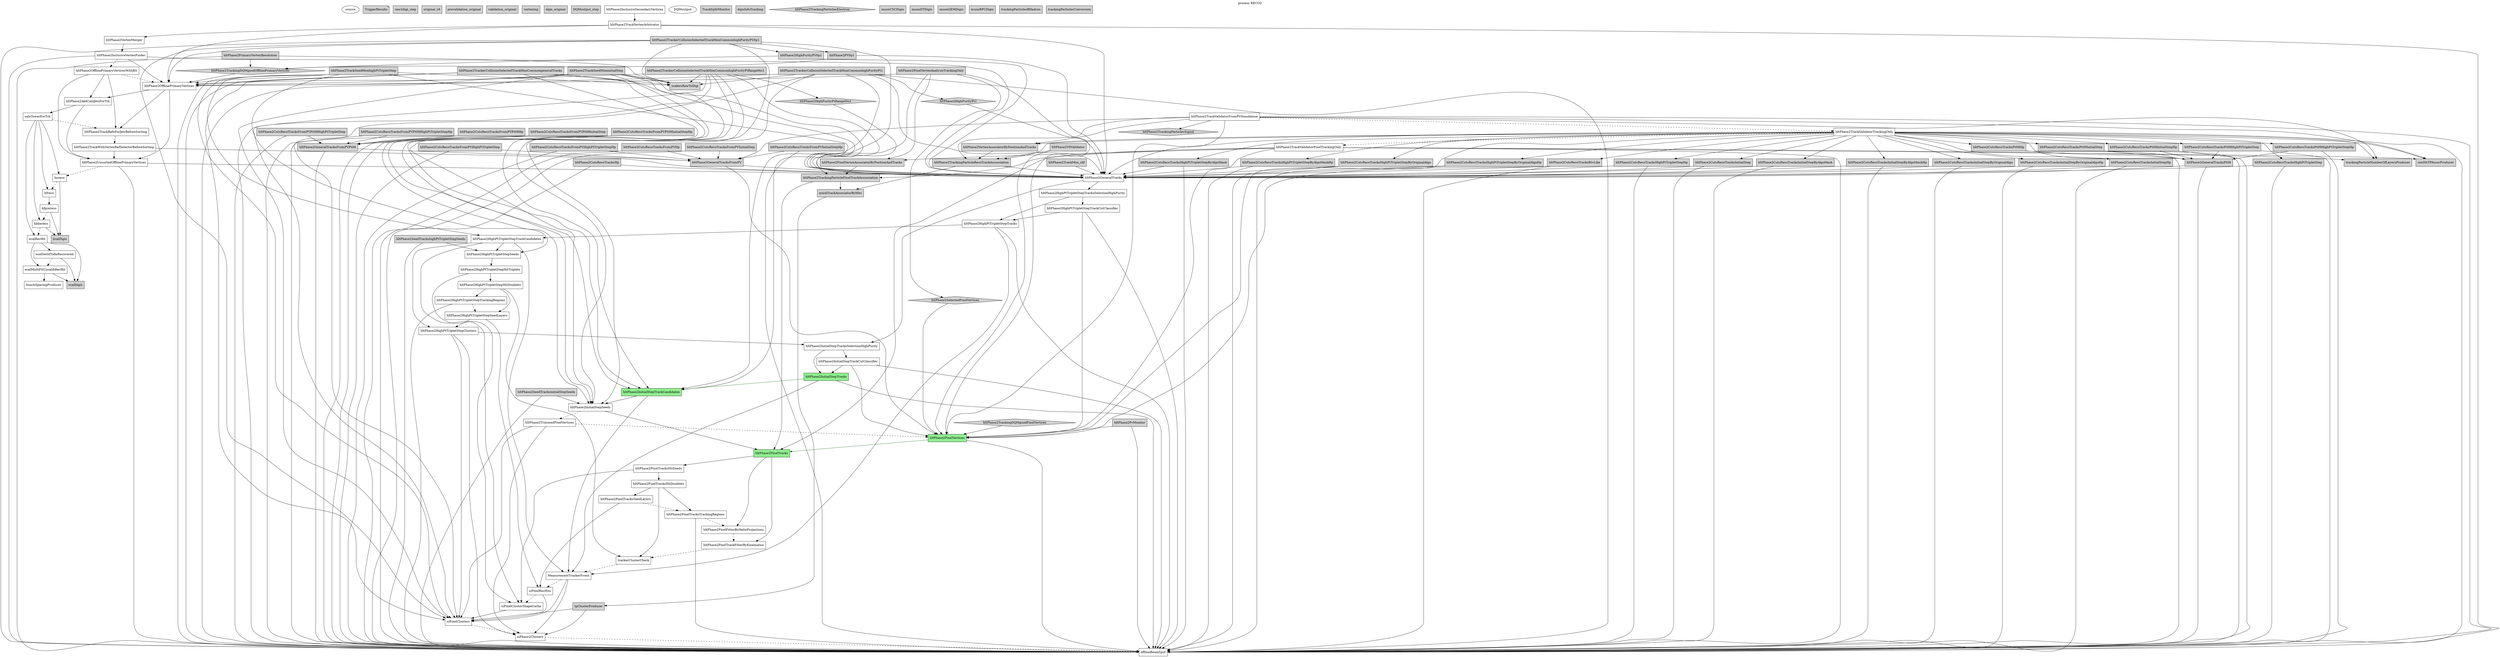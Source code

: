 digraph RECO2 {
graph [
label="process RECO2", labelloc=top];
0[color=black, fillcolor=white, label=source, shape=oval, style=filled, tooltip=PoolSource];
1[color=black, fillcolor=lightgrey, label=TriggerResults, shape=note, style=filled, tooltip=TriggerResultInserter];
2[color=black, fillcolor=lightgrey, label=raw2digi_step, shape=box, style=filled, tooltip=PathStatusInserter];
3[color=black, fillcolor=lightgrey, label=original_v6, shape=box, style=filled, tooltip=PathStatusInserter];
4[color=black, fillcolor=lightgrey, label=prevalidation_original, shape=box, style=filled, tooltip=PathStatusInserter];
5[color=black, fillcolor=lightgrey, label=validation_original, shape=box, style=filled, tooltip=PathStatusInserter];
6[color=black, fillcolor=lightgrey, label=vertexing, shape=box, style=filled, tooltip=PathStatusInserter];
7[color=black, fillcolor=lightgrey, label=dqm_original, shape=box, style=filled, tooltip=EndPathStatusInserter];
8[color=black, fillcolor=lightgrey, label=DQMoutput_step, shape=box, style=filled, tooltip=EndPathStatusInserter];
9[color=black, fillcolor=white, label=offlineBeamSpot, shape=box, style=filled, tooltip=BeamSpotProducer];
10[color=black, fillcolor=white, label=siPhase2Clusters, shape=box, style=filled, tooltip=Phase2TrackerClusterizer];
11[color=black, fillcolor=white, label=siPixelClusters, shape=box, style=filled, tooltip=SiPixelClusterProducer];
12[color=black, fillcolor=white, label=siPixelClusterShapeCache, shape=box, style=filled, tooltip=SiPixelClusterShapeCacheProducer];
13[color=black, fillcolor=white, label=siPixelRecHits, shape=box, style=filled, tooltip=SiPixelRecHitConverter];
14[color=black, fillcolor=white, label=MeasurementTrackerEvent, shape=box, style=filled, tooltip=MeasurementTrackerEventProducer];
15[color=black, fillcolor=white, label=trackerClusterCheck, shape=box, style=filled, tooltip=ClusterCheckerEDProducer];
16[color=black, fillcolor=white, label=hltPhase2PixelTrackFilterByKinematics, shape=box, style=filled, tooltip=PixelTrackFilterByKinematicsProducer];
17[color=black, fillcolor=white, label=hltPhase2PixelFitterByHelixProjections, shape=box, style=filled, tooltip=PixelFitterByHelixProjectionsProducer];
18[color=black, fillcolor=white, label=hltPhase2PixelTracksTrackingRegions, shape=box, style=filled, tooltip=GlobalTrackingRegionFromBeamSpotEDProducer];
19[color=black, fillcolor=white, label=hltPhase2PixelTracksSeedLayers, shape=box, style=filled, tooltip=SeedingLayersEDProducer];
20[color=black, fillcolor=white, label=hltPhase2PixelTracksHitDoublets, shape=box, style=filled, tooltip=HitPairEDProducer];
21[color=black, fillcolor=white, label=hltPhase2PixelTracksHitSeeds, shape=box, style=filled, tooltip=CAHitQuadrupletEDProducer];
22[color=black, fillcolor=lightgreen, label=hltPhase2PixelTracks, shape=box, style=filled, tooltip=PixelTrackProducer];
23[color=black, fillcolor=lightgreen, label=hltPhase2PixelVertices, shape=box, style=filled, tooltip=PixelVertexProducer];
24[color=black, fillcolor=white, label=hltPhase2TrimmedPixelVertices, shape=box, style=filled, tooltip=MeasurementTrackerEventProducer];
25[color=black, fillcolor=white, label=hltPhase2InitialStepSeeds, shape=box, style=filled, tooltip=SeedGeneratorFromProtoTracksEDProducer];
26[color=black, fillcolor=lightgreen, label=hltPhase2InitialStepTrackCandidates, shape=box, style=filled, tooltip=CkfTrackCandidateMaker];
27[color=black, fillcolor=lightgreen, label=hltPhase2InitialStepTracks, shape=box, style=filled, tooltip=TrackProducer];
28[color=black, fillcolor=white, label=hltPhase2InitialStepTrackCutClassifier, shape=box, style=filled, tooltip=TrackCutClassifier];
29[color=black, fillcolor=white, label=hltPhase2InitialStepTracksSelectionHighPurity, shape=box, style=filled, tooltip=TrackCollectionFilterCloner];
30[color=black, fillcolor=white, label=hltPhase2HighPtTripletStepClusters, shape=box, style=filled, tooltip=TrackClusterRemoverPhase2];
31[color=black, fillcolor=white, label=hltPhase2HighPtTripletStepSeedLayers, shape=box, style=filled, tooltip=SeedingLayersEDProducer];
32[color=black, fillcolor=white, label=hltPhase2HighPtTripletStepTrackingRegions, shape=box, style=filled, tooltip=GlobalTrackingRegionFromBeamSpotEDProducer];
33[color=black, fillcolor=white, label=hltPhase2HighPtTripletStepHitDoublets, shape=box, style=filled, tooltip=HitPairEDProducer];
34[color=black, fillcolor=white, label=hltPhase2HighPtTripletStepHitTriplets, shape=box, style=filled, tooltip=CAHitTripletEDProducer];
35[color=black, fillcolor=white, label=hltPhase2HighPtTripletStepSeeds, shape=box, style=filled, tooltip=SeedCreatorFromRegionConsecutiveHitsEDProducer];
36[color=black, fillcolor=white, label=hltPhase2HighPtTripletStepTrackCandidates, shape=box, style=filled, tooltip=CkfTrackCandidateMaker];
37[color=black, fillcolor=white, label=hltPhase2HighPtTripletStepTracks, shape=box, style=filled, tooltip=TrackProducer];
38[color=black, fillcolor=white, label=hltPhase2HighPtTripletStepTrackCutClassifier, shape=box, style=filled, tooltip=TrackCutClassifier];
39[color=black, fillcolor=white, label=hltPhase2HighPtTripletStepTracksSelectionHighPurity, shape=box, style=filled, tooltip=TrackCollectionFilterCloner];
40[color=black, fillcolor=white, label=hltPhase2GeneralTracks, shape=box, style=filled, tooltip=TrackListMerger];
41[color=black, fillcolor=white, label=hltPhase2TrackValidatorPixelTrackingOnly, shape=box, style=filled, tooltip=MultiTrackValidator];
42[color=black, fillcolor=white, label=hltPhase2TrackValidatorTrackingOnly, shape=box, style=filled, tooltip=MultiTrackValidator];
43[color=black, fillcolor=white, label=hltPhase2TrackValidatorFromPVStandalone, shape=box, style=filled, tooltip=MultiTrackValidator];
44[color=black, fillcolor=white, label=bunchSpacingProducer, shape=box, style=filled, tooltip=BunchSpacingProducer];
45[color=black, fillcolor=white, label=ecalMultiFitUncalibRecHit, shape=box, style=filled, tooltip=EcalUncalibRecHitProducer];
46[color=black, fillcolor=white, label=ecalDetIdToBeRecovered, shape=box, style=filled, tooltip=EcalDetIdToBeRecoveredProducer];
47[color=black, fillcolor=white, label=ecalRecHit, shape=box, style=filled, tooltip=EcalRecHitProducer];
48[color=black, fillcolor=white, label=hbhereco, shape=box, style=filled, tooltip=HBHEPhase1Reconstructor];
49[color=black, fillcolor=white, label=hfprereco, shape=box, style=filled, tooltip=HFPreReconstructor];
50[color=black, fillcolor=white, label=hfreco, shape=box, style=filled, tooltip=HFPhase1Reconstructor];
51[color=black, fillcolor=white, label=horeco, shape=box, style=filled, tooltip=HcalHitReconstructor];
52[color=black, fillcolor=white, label=hltPhase2UnsortedOfflinePrimaryVertices, shape=box, style=filled, tooltip=PrimaryVertexProducer];
53[color=black, fillcolor=white, label=hltPhase2TrackWithVertexRefSelectorBeforeSorting, shape=box, style=filled, tooltip=TrackWithVertexRefSelector];
54[color=black, fillcolor=white, label=hltPhase2TrackRefsForJetsBeforeSorting, shape=box, style=filled, tooltip=ChargedRefCandidateProducer];
55[color=black, fillcolor=white, label=caloTowerForTrk, shape=box, style=filled, tooltip=CaloTowersCreator];
56[color=black, fillcolor=white, label=hltPhase2Ak4CaloJetsForTrk, shape=box, style=filled, tooltip=FastjetJetProducer];
57[color=black, fillcolor=white, label=hltPhase2OfflinePrimaryVertices, shape=box, style=filled, tooltip=RecoChargedRefCandidatePrimaryVertexSorter];
58[color=black, fillcolor=white, label=hltPhase2OfflinePrimaryVerticesWithBS, shape=box, style=filled, tooltip=RecoChargedRefCandidatePrimaryVertexSorter];
59[color=black, fillcolor=white, label=hltPhase2InclusiveVertexFinder, shape=box, style=filled, tooltip=InclusiveVertexFinder];
60[color=black, fillcolor=white, label=hltPhase2VertexMerger, shape=box, style=filled, tooltip=VertexMerger];
61[color=black, fillcolor=white, label=hltPhase2TrackVertexArbitrator, shape=box, style=filled, tooltip=TrackVertexArbitrator];
62[color=black, fillcolor=white, label=hltPhase2InclusiveSecondaryVertices, shape=box, style=filled, tooltip=VertexMerger];
63[color=black, fillcolor=white, label=DQMoutput, shape=oval, style=filled, tooltip=DQMRootOutputModule];
64[color=black, fillcolor=lightgrey, label=TrackSplitMonitor, shape=box, style=filled, tooltip=TrackSplittingMonitor];
65[color=black, fillcolor=lightgrey, label=dqmInfoTracking, shape=box, style=filled, tooltip=DQMEventInfo];
66[color=black, fillcolor=lightgrey, label=ecalDigis, shape=box, style=filled, tooltip=EcalRawToDigi];
67[color=black, fillcolor=lightgrey, label=hcalDigis, shape=box, style=filled, tooltip=HcalRawToDigi];
68[color=black, fillcolor=lightgrey, label=hltPhase2CutsRecoTracksBtvLike, shape=box, style=filled, tooltip=RecoTrackViewRefSelector];
69[color=black, fillcolor=lightgrey, label=hltPhase2CutsRecoTracksFromPVHighPtTripletStep, shape=box, style=filled, tooltip=RecoTrackViewRefSelector];
70[color=black, fillcolor=lightgrey, label=hltPhase2CutsRecoTracksFromPVHighPtTripletStepHp, shape=box, style=filled, tooltip=RecoTrackViewRefSelector];
71[color=black, fillcolor=lightgrey, label=hltPhase2CutsRecoTracksFromPVHp, shape=box, style=filled, tooltip=RecoTrackViewRefSelector];
72[color=black, fillcolor=lightgrey, label=hltPhase2CutsRecoTracksFromPVInitialStep, shape=box, style=filled, tooltip=RecoTrackViewRefSelector];
73[color=black, fillcolor=lightgrey, label=hltPhase2CutsRecoTracksFromPVInitialStepHp, shape=box, style=filled, tooltip=RecoTrackViewRefSelector];
74[color=black, fillcolor=lightgrey, label=hltPhase2CutsRecoTracksFromPVPt09HighPtTripletStep, shape=box, style=filled, tooltip=RecoTrackViewRefSelector];
75[color=black, fillcolor=lightgrey, label=hltPhase2CutsRecoTracksFromPVPt09HighPtTripletStepHp, shape=box, style=filled, tooltip=RecoTrackViewRefSelector];
76[color=black, fillcolor=lightgrey, label=hltPhase2CutsRecoTracksFromPVPt09Hp, shape=box, style=filled, tooltip=RecoTrackViewRefSelector];
77[color=black, fillcolor=lightgrey, label=hltPhase2CutsRecoTracksFromPVPt09InitialStep, shape=box, style=filled, tooltip=RecoTrackViewRefSelector];
78[color=black, fillcolor=lightgrey, label=hltPhase2CutsRecoTracksFromPVPt09InitialStepHp, shape=box, style=filled, tooltip=RecoTrackViewRefSelector];
79[color=black, fillcolor=lightgrey, label=hltPhase2CutsRecoTracksHighPtTripletStep, shape=box, style=filled, tooltip=RecoTrackViewRefSelector];
80[color=black, fillcolor=lightgrey, label=hltPhase2CutsRecoTracksHighPtTripletStepByAlgoMask, shape=box, style=filled, tooltip=RecoTrackViewRefSelector];
81[color=black, fillcolor=lightgrey, label=hltPhase2CutsRecoTracksHighPtTripletStepByAlgoMaskHp, shape=box, style=filled, tooltip=RecoTrackViewRefSelector];
82[color=black, fillcolor=lightgrey, label=hltPhase2CutsRecoTracksHighPtTripletStepByOriginalAlgo, shape=box, style=filled, tooltip=RecoTrackViewRefSelector];
83[color=black, fillcolor=lightgrey, label=hltPhase2CutsRecoTracksHighPtTripletStepByOriginalAlgoHp, shape=box, style=filled, tooltip=RecoTrackViewRefSelector];
84[color=black, fillcolor=lightgrey, label=hltPhase2CutsRecoTracksHighPtTripletStepHp, shape=box, style=filled, tooltip=RecoTrackViewRefSelector];
85[color=black, fillcolor=lightgrey, label=hltPhase2CutsRecoTracksHp, shape=box, style=filled, tooltip=RecoTrackViewRefSelector];
86[color=black, fillcolor=lightgrey, label=hltPhase2CutsRecoTracksInitialStep, shape=box, style=filled, tooltip=RecoTrackViewRefSelector];
87[color=black, fillcolor=lightgrey, label=hltPhase2CutsRecoTracksInitialStepByAlgoMask, shape=box, style=filled, tooltip=RecoTrackViewRefSelector];
88[color=black, fillcolor=lightgrey, label=hltPhase2CutsRecoTracksInitialStepByAlgoMaskHp, shape=box, style=filled, tooltip=RecoTrackViewRefSelector];
89[color=black, fillcolor=lightgrey, label=hltPhase2CutsRecoTracksInitialStepByOriginalAlgo, shape=box, style=filled, tooltip=RecoTrackViewRefSelector];
90[color=black, fillcolor=lightgrey, label=hltPhase2CutsRecoTracksInitialStepByOriginalAlgoHp, shape=box, style=filled, tooltip=RecoTrackViewRefSelector];
91[color=black, fillcolor=lightgrey, label=hltPhase2CutsRecoTracksInitialStepHp, shape=box, style=filled, tooltip=RecoTrackViewRefSelector];
92[color=black, fillcolor=lightgrey, label=hltPhase2CutsRecoTracksPt09HighPtTripletStep, shape=box, style=filled, tooltip=RecoTrackViewRefSelector];
93[color=black, fillcolor=lightgrey, label=hltPhase2CutsRecoTracksPt09HighPtTripletStepHp, shape=box, style=filled, tooltip=RecoTrackViewRefSelector];
94[color=black, fillcolor=lightgrey, label=hltPhase2CutsRecoTracksPt09Hp, shape=box, style=filled, tooltip=RecoTrackViewRefSelector];
95[color=black, fillcolor=lightgrey, label=hltPhase2CutsRecoTracksPt09InitialStep, shape=box, style=filled, tooltip=RecoTrackViewRefSelector];
96[color=black, fillcolor=lightgrey, label=hltPhase2CutsRecoTracksPt09InitialStepHp, shape=box, style=filled, tooltip=RecoTrackViewRefSelector];
97[color=black, fillcolor=lightgrey, label=hltPhase2GeneralTracksFromPV, shape=box, style=filled, tooltip=TrackWithVertexRefSelector];
98[color=black, fillcolor=lightgrey, label=hltPhase2GeneralTracksFromPVPt09, shape=box, style=filled, tooltip=RecoTrackViewRefSelector];
99[color=black, fillcolor=lightgrey, label=hltPhase2GeneralTracksPt09, shape=box, style=filled, tooltip=RecoTrackViewRefSelector];
100[color=black, fillcolor=lightgrey, label=hltPhase2HighPurityPV0p1, shape=box, style=filled, tooltip=TrackWithVertexSelector];
101[color=black, fillcolor=lightgrey, label=hltPhase2HighPurityPt1, shape=diamond, style=filled, tooltip=TrackSelector];
102[color=black, fillcolor=lightgrey, label=hltPhase2HighPurityPtRange0to1, shape=diamond, style=filled, tooltip=TrackSelector];
103[color=black, fillcolor=lightgrey, label=hltPhase2PV0p1, shape=box, style=filled, tooltip=TrackWithVertexSelector];
104[color=black, fillcolor=lightgrey, label=hltPhase2PixelVertexAnalysisTrackingOnly, shape=box, style=filled, tooltip=PrimaryVertexAnalyzer4PUSlimmed];
105[color=black, fillcolor=lightgrey, label=hltPhase2PixelVertexAssociatorByPositionAndTracks, shape=box, style=filled, tooltip=VertexAssociatorByPositionAndTracksProducer];
106[color=black, fillcolor=lightgrey, label=hltPhase2PrimaryVertexResolution, shape=box, style=filled, tooltip=PrimaryVertexResolution];
107[color=black, fillcolor=lightgrey, label=hltPhase2PvMonitor, shape=box, style=filled, tooltip=PrimaryVertexMonitor];
108[color=black, fillcolor=lightgrey, label=hltPhase2SeedTrackshighPtTripletStepSeeds, shape=box, style=filled, tooltip=TrackFromSeedProducer];
109[color=black, fillcolor=lightgrey, label=hltPhase2SeedTracksinitialStepSeeds, shape=box, style=filled, tooltip=TrackFromSeedProducer];
110[color=black, fillcolor=lightgrey, label=hltPhase2SelectedPixelVertices, shape=diamond, style=filled, tooltip=VertexSelector];
111[color=black, fillcolor=lightgrey, label=hltPhase2TrackMon_ckf, shape=box, style=filled, tooltip=TrackEfficiencyMonitor];
112[color=black, fillcolor=lightgrey, label=hltPhase2TrackSeedMonhighPtTripletStep, shape=box, style=filled, tooltip=TrackingMonitor];
113[color=black, fillcolor=lightgrey, label=hltPhase2TrackSeedMoninitialStep, shape=box, style=filled, tooltip=TrackingMonitor];
114[color=black, fillcolor=lightgrey, label=hltPhase2TrackerCollisionSelectedTrackMonCommongeneralTracks, shape=box, style=filled, tooltip=TrackingMonitor];
115[color=black, fillcolor=lightgrey, label=hltPhase2TrackerCollisionSelectedTrackMonCommonhighPurityPV0p1, shape=box, style=filled, tooltip=TrackingMonitor];
116[color=black, fillcolor=lightgrey, label=hltPhase2TrackerCollisionSelectedTrackMonCommonhighPurityPt1, shape=box, style=filled, tooltip=TrackingMonitor];
117[color=black, fillcolor=lightgrey, label=hltPhase2TrackerCollisionSelectedTrackMonCommonhighPurityPtRange0to1, shape=box, style=filled, tooltip=TrackingMonitor];
118[color=black, fillcolor=lightgrey, label=hltPhase2TrackingDQMgoodOfflinePrimaryVertices, shape=diamond, style=filled, tooltip=VertexSelector];
119[color=black, fillcolor=lightgrey, label=hltPhase2TrackingDQMgoodPixelVertices, shape=diamond, style=filled, tooltip=VertexSelector];
120[color=black, fillcolor=lightgrey, label=hltPhase2TrackingParticlePixelTrackAsssociation, shape=box, style=filled, tooltip=TrackAssociatorEDProducer];
121[color=black, fillcolor=lightgrey, label=hltPhase2TrackingParticleRecoTrackAsssociation, shape=box, style=filled, tooltip=TrackAssociatorEDProducer];
122[color=black, fillcolor=lightgrey, label=hltPhase2TrackingParticlesElectron, shape=diamond, style=filled, tooltip=TrackingParticleRefSelector];
123[color=black, fillcolor=lightgrey, label=hltPhase2TrackingParticlesSignal, shape=diamond, style=filled, tooltip=TrackingParticleRefSelector];
124[color=black, fillcolor=lightgrey, label=hltPhase2V0Validator, shape=box, style=filled, tooltip=V0Validator];
125[color=black, fillcolor=lightgrey, label=hltPhase2VertexAssociatorByPositionAndTracks, shape=box, style=filled, tooltip=VertexAssociatorByPositionAndTracksProducer];
126[color=black, fillcolor=lightgrey, label=muonCSCDigis, shape=box, style=filled, tooltip=CSCDCCUnpacker];
127[color=black, fillcolor=lightgrey, label=muonDTDigis, shape=box, style=filled, tooltip=DTuROSRawToDigi];
128[color=black, fillcolor=lightgrey, label=muonGEMDigis, shape=box, style=filled, tooltip=GEMRawToDigiModule];
129[color=black, fillcolor=lightgrey, label=muonRPCDigis, shape=box, style=filled, tooltip=RPCUnpackingModule];
130[color=black, fillcolor=lightgrey, label=quickTrackAssociatorByHits, shape=box, style=filled, tooltip=QuickTrackAssociatorByHitsProducer];
131[color=black, fillcolor=lightgrey, label=scalersRawToDigi, shape=box, style=filled, tooltip=ScalersRawToDigi];
132[color=black, fillcolor=lightgrey, label=simHitTPAssocProducer, shape=box, style=filled, tooltip=SimHitTPAssociationProducer];
133[color=black, fillcolor=lightgrey, label=tpClusterProducer, shape=box, style=filled, tooltip=ClusterTPAssociationProducer];
134[color=black, fillcolor=lightgrey, label=trackingParticleNumberOfLayersProducer, shape=box, style=filled, tooltip=TrackingParticleNumberOfLayersProducer];
135[color=black, fillcolor=lightgrey, label=trackingParticlesBHadron, shape=box, style=filled, tooltip=TrackingParticleBHadronRefSelector];
136[color=black, fillcolor=lightgrey, label=trackingParticlesConversion, shape=box, style=filled, tooltip=TrackingParticleConversionRefSelector];
10 -> 9[style=dashed];
11 -> 10[style=dashed];
12 -> 11;
13 -> 11;
13 -> 12[style=dashed];
14 -> 11;
14 -> 10;
14 -> 13[style=dashed];
15 -> 14[style=dashed];
16 -> 15[style=dashed];
17 -> 16[style=dashed];
18 -> 9;
18 -> 17[style=dashed];
19 -> 13;
19 -> 18[style=dashed];
20 -> 19;
20 -> 18;
20 -> 15;
21 -> 20;
21 -> 12;
22 -> 21;
22 -> 17;
22 -> 16;
23 -> 22[color=darkgreen];
23 -> 9;
24 -> 11;
24 -> 10;
24 -> 23[style=dashed];
25 -> 22;
25 -> 24[style=dashed];
26 -> 14;
26 -> 25;
27 -> 14;
27 -> 9;
27 -> 26[color=darkgreen];
28 -> 27;
28 -> 9;
28 -> 23;
29 -> 27;
29 -> 28;
30 -> 29;
30 -> 11;
30 -> 10;
31 -> 13;
31 -> 30;
32 -> 9;
32 -> 31[style=dashed];
33 -> 31;
33 -> 32;
33 -> 15;
34 -> 33;
34 -> 12;
35 -> 34;
36 -> 12;
36 -> 14;
36 -> 35;
36 -> 30;
37 -> 14;
37 -> 9;
37 -> 36;
38 -> 37;
38 -> 9;
38 -> 23;
39 -> 37;
39 -> 38;
40 -> 29;
40 -> 39;
41 -> 22;
41 -> 9;
41 -> 134;
41 -> 23;
41 -> 105;
41 -> 132;
41 -> 120;
42 -> 40;
42 -> 86;
42 -> 79;
42 -> 91;
42 -> 84;
42 -> 89;
42 -> 82;
42 -> 90;
42 -> 83;
42 -> 99;
42 -> 94;
42 -> 68;
42 -> 87;
42 -> 80;
42 -> 88;
42 -> 81;
42 -> 95;
42 -> 92;
42 -> 96;
42 -> 93;
42 -> 9;
42 -> 134;
42 -> 23;
42 -> 125;
42 -> 132;
42 -> 121;
42 -> 41[style=dashed];
43 -> 123;
43 -> 97;
43 -> 9;
43 -> 134;
43 -> 23;
43 -> 125;
43 -> 132;
43 -> 121;
43 -> 42[style=dashed];
45 -> 66;
45 -> 44;
46 -> 66;
46 -> 45[style=dashed];
47 -> 45;
47 -> 46;
47 -> 66;
48 -> 67;
48 -> 47[style=dashed];
49 -> 67;
49 -> 48[style=dashed];
50 -> 49;
51 -> 67;
51 -> 50[style=dashed];
52 -> 40;
52 -> 9;
52 -> 51[style=dashed];
53 -> 40;
53 -> 52;
54 -> 53;
55 -> 48;
55 -> 51;
55 -> 50;
55 -> 47;
55 -> 54[style=dashed];
56 -> 52;
56 -> 55;
57 -> 54;
57 -> 52;
57 -> 56;
58 -> 54;
58 -> 52;
58 -> 56;
58 -> 57[style=dashed];
59 -> 9;
59 -> 57;
59 -> 40;
59 -> 58[style=dashed];
60 -> 59;
61 -> 57;
61 -> 60;
61 -> 9;
61 -> 40;
62 -> 61;
68 -> 40;
68 -> 9;
68 -> 23;
69 -> 97;
69 -> 9;
70 -> 97;
70 -> 9;
71 -> 97;
71 -> 9;
72 -> 97;
72 -> 9;
73 -> 97;
73 -> 9;
74 -> 98;
74 -> 9;
75 -> 98;
75 -> 9;
76 -> 98;
76 -> 9;
77 -> 98;
77 -> 9;
78 -> 98;
78 -> 9;
79 -> 40;
79 -> 9;
80 -> 40;
80 -> 9;
81 -> 40;
81 -> 9;
82 -> 40;
82 -> 9;
83 -> 40;
83 -> 9;
84 -> 40;
84 -> 9;
85 -> 40;
85 -> 9;
86 -> 40;
86 -> 9;
87 -> 40;
87 -> 9;
88 -> 40;
88 -> 9;
89 -> 40;
89 -> 9;
90 -> 40;
90 -> 9;
91 -> 40;
91 -> 9;
92 -> 99;
92 -> 9;
93 -> 99;
93 -> 9;
94 -> 99;
94 -> 9;
95 -> 99;
95 -> 9;
96 -> 99;
96 -> 9;
97 -> 40;
97 -> 23;
98 -> 97;
98 -> 9;
99 -> 40;
99 -> 9;
100 -> 40;
100 -> 118;
101 -> 40;
102 -> 40;
103 -> 40;
103 -> 118;
104 -> 120;
104 -> 105;
104 -> 23;
104 -> 110;
104 -> 57;
105 -> 120;
106 -> 118;
106 -> 9;
106 -> 131;
107 -> 23;
107 -> 9;
108 -> 35;
108 -> 9;
109 -> 25;
109 -> 9;
110 -> 23;
111 -> 40;
112 -> 9;
112 -> 57;
112 -> 131;
112 -> 40;
112 -> 36;
112 -> 35;
112 -> 11;
113 -> 9;
113 -> 57;
113 -> 131;
113 -> 40;
113 -> 26;
113 -> 25;
113 -> 11;
114 -> 131;
114 -> 9;
114 -> 57;
114 -> 40;
114 -> 26;
114 -> 25;
114 -> 11;
115 -> 131;
115 -> 9;
115 -> 57;
115 -> 103;
115 -> 100;
115 -> 26;
115 -> 25;
115 -> 11;
116 -> 131;
116 -> 9;
116 -> 57;
116 -> 40;
116 -> 101;
116 -> 26;
116 -> 25;
116 -> 11;
117 -> 131;
117 -> 9;
117 -> 57;
117 -> 40;
117 -> 102;
117 -> 26;
117 -> 25;
117 -> 11;
118 -> 57;
119 -> 23;
120 -> 22;
120 -> 130;
121 -> 40;
121 -> 130;
124 -> 121;
124 -> 23;
125 -> 121;
130 -> 133;
133 -> 11;
133 -> 10;
}
